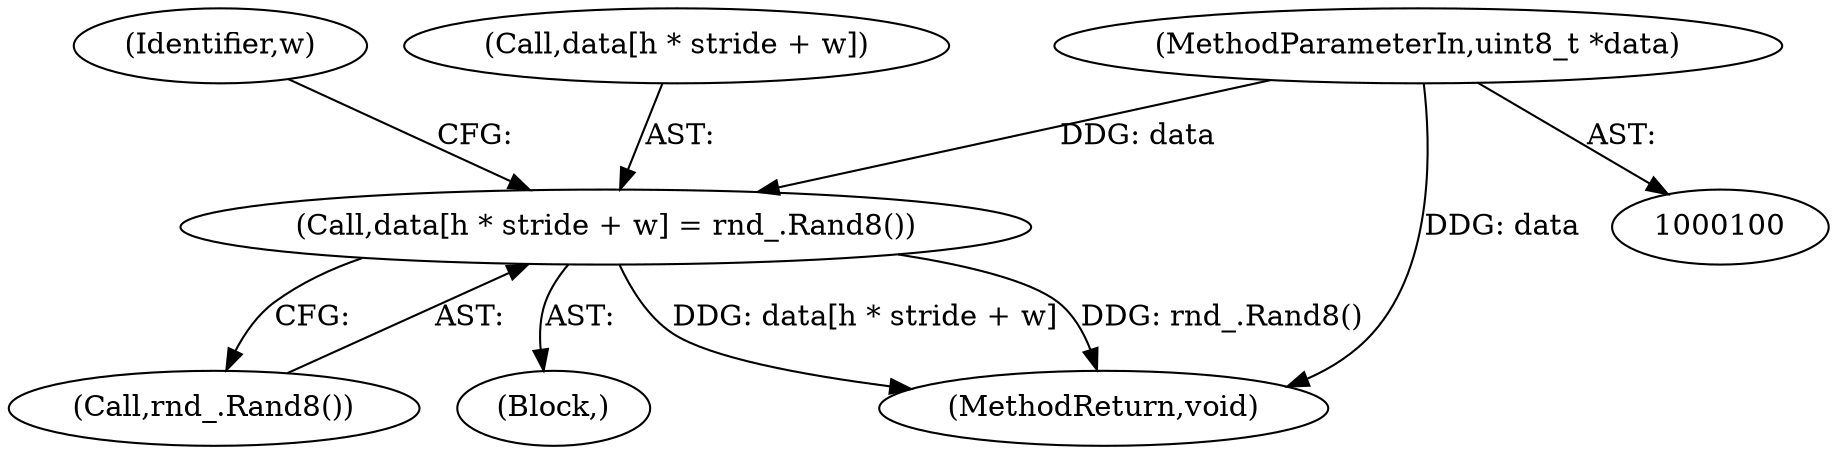 digraph "1_Android_5a9753fca56f0eeb9f61e342b2fccffc364f9426_97@array" {
"1000126" [label="(Call,data[h * stride + w] = rnd_.Rand8())"];
"1000101" [label="(MethodParameterIn,uint8_t *data)"];
"1000126" [label="(Call,data[h * stride + w] = rnd_.Rand8())"];
"1000134" [label="(Call,rnd_.Rand8())"];
"1000125" [label="(Block,)"];
"1000124" [label="(Identifier,w)"];
"1000127" [label="(Call,data[h * stride + w])"];
"1000101" [label="(MethodParameterIn,uint8_t *data)"];
"1000135" [label="(MethodReturn,void)"];
"1000126" -> "1000125"  [label="AST: "];
"1000126" -> "1000134"  [label="CFG: "];
"1000127" -> "1000126"  [label="AST: "];
"1000134" -> "1000126"  [label="AST: "];
"1000124" -> "1000126"  [label="CFG: "];
"1000126" -> "1000135"  [label="DDG: data[h * stride + w]"];
"1000126" -> "1000135"  [label="DDG: rnd_.Rand8()"];
"1000101" -> "1000126"  [label="DDG: data"];
"1000101" -> "1000100"  [label="AST: "];
"1000101" -> "1000135"  [label="DDG: data"];
}
